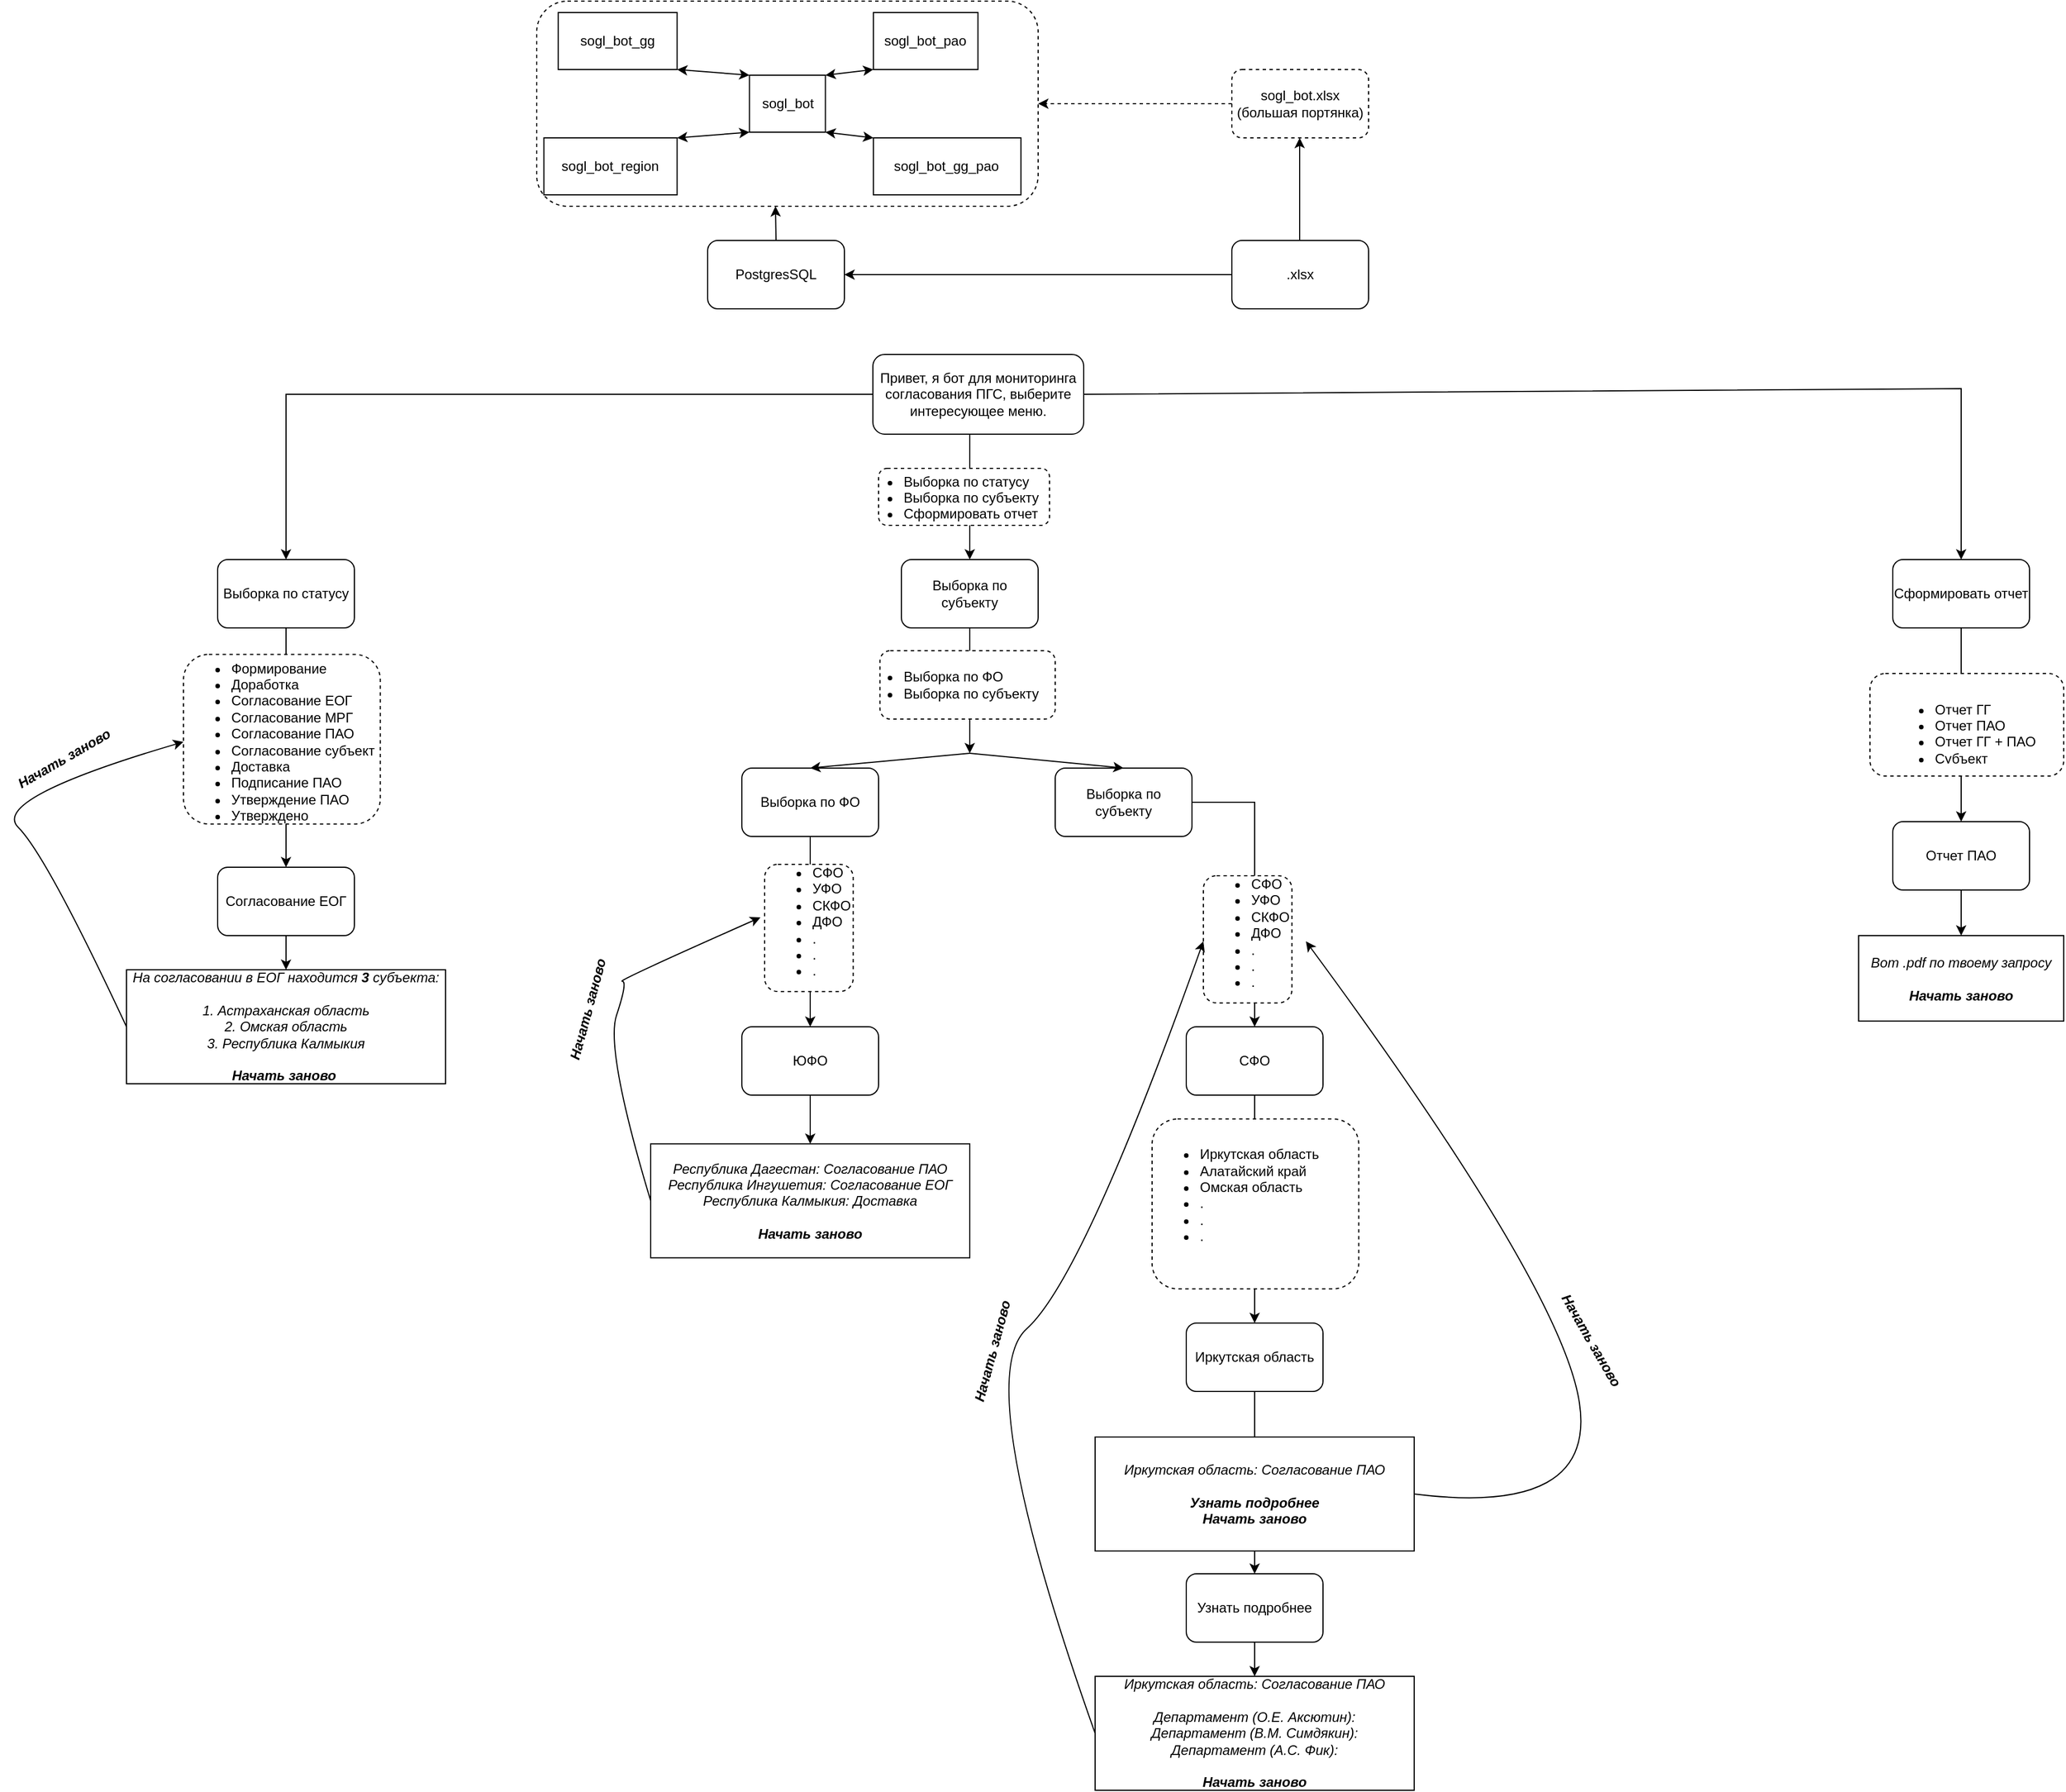 <mxfile version="26.0.11">
  <diagram name="Page-1" id="p52Unn41ZboE1YfwAqOM">
    <mxGraphModel dx="2687" dy="1269" grid="1" gridSize="10" guides="1" tooltips="1" connect="1" arrows="1" fold="1" page="1" pageScale="1" pageWidth="850" pageHeight="1100" math="0" shadow="0">
      <root>
        <mxCell id="0" />
        <mxCell id="1" parent="0" />
        <mxCell id="RQ8fT7f2-0BXtNuAZ2bp-106" value="" style="endArrow=classic;html=1;rounded=0;exitX=0.5;exitY=1;exitDx=0;exitDy=0;entryX=0.5;entryY=0;entryDx=0;entryDy=0;" edge="1" parent="1" source="RQ8fT7f2-0BXtNuAZ2bp-33" target="RQ8fT7f2-0BXtNuAZ2bp-104">
          <mxGeometry width="50" height="50" relative="1" as="geometry">
            <mxPoint x="1070" y="680" as="sourcePoint" />
            <mxPoint x="1120" y="630" as="targetPoint" />
          </mxGeometry>
        </mxCell>
        <mxCell id="RQ8fT7f2-0BXtNuAZ2bp-103" value="" style="rounded=1;whiteSpace=wrap;html=1;dashed=1;container=1;" vertex="1" parent="1">
          <mxGeometry x="1240" y="660" width="170" height="90" as="geometry" />
        </mxCell>
        <mxCell id="RQ8fT7f2-0BXtNuAZ2bp-102" value="&lt;ul&gt;&lt;li&gt;&lt;font style=&quot;text-align: center;&quot;&gt;Отчет ГГ&lt;/font&gt;&lt;/li&gt;&lt;li&gt;&lt;font style=&quot;text-align: center;&quot;&gt;Отчет ПАО&lt;/font&gt;&lt;/li&gt;&lt;li&gt;&lt;font style=&quot;text-align: center;&quot;&gt;Отчет ГГ + ПАО&lt;/font&gt;&lt;/li&gt;&lt;li&gt;&lt;font style=&quot;text-align: center;&quot;&gt;Субъект&lt;/font&gt;&lt;/li&gt;&lt;/ul&gt;" style="text;strokeColor=none;fillColor=none;html=1;whiteSpace=wrap;verticalAlign=middle;overflow=hidden;" vertex="1" parent="RQ8fT7f2-0BXtNuAZ2bp-103">
          <mxGeometry x="14.783" y="10" width="155.217" height="70" as="geometry" />
        </mxCell>
        <mxCell id="RQ8fT7f2-0BXtNuAZ2bp-98" value="" style="endArrow=classic;html=1;rounded=0;exitX=0.5;exitY=1;exitDx=0;exitDy=0;entryX=0.5;entryY=0;entryDx=0;entryDy=0;" edge="1" parent="1" source="RQ8fT7f2-0BXtNuAZ2bp-60" target="RQ8fT7f2-0BXtNuAZ2bp-92">
          <mxGeometry width="50" height="50" relative="1" as="geometry">
            <mxPoint x="490" y="900" as="sourcePoint" />
            <mxPoint x="540" y="850" as="targetPoint" />
          </mxGeometry>
        </mxCell>
        <mxCell id="RQ8fT7f2-0BXtNuAZ2bp-86" value="" style="endArrow=classic;html=1;rounded=0;exitX=0.5;exitY=1;exitDx=0;exitDy=0;entryX=0.5;entryY=0;entryDx=0;entryDy=0;" edge="1" parent="1" source="RQ8fT7f2-0BXtNuAZ2bp-73" target="RQ8fT7f2-0BXtNuAZ2bp-81">
          <mxGeometry width="50" height="50" relative="1" as="geometry">
            <mxPoint x="350" y="1190" as="sourcePoint" />
            <mxPoint x="400" y="1140" as="targetPoint" />
          </mxGeometry>
        </mxCell>
        <mxCell id="RQ8fT7f2-0BXtNuAZ2bp-87" value="" style="endArrow=classic;html=1;rounded=0;entryX=0.5;entryY=0;entryDx=0;entryDy=0;" edge="1" parent="1" target="RQ8fT7f2-0BXtNuAZ2bp-73">
          <mxGeometry width="50" height="50" relative="1" as="geometry">
            <mxPoint x="700" y="1030" as="sourcePoint" />
            <mxPoint x="700" y="1220" as="targetPoint" />
          </mxGeometry>
        </mxCell>
        <mxCell id="RQ8fT7f2-0BXtNuAZ2bp-85" value="" style="endArrow=classic;html=1;rounded=0;exitX=1;exitY=0.5;exitDx=0;exitDy=0;entryX=0.5;entryY=1;entryDx=0;entryDy=0;" edge="1" parent="1" source="RQ8fT7f2-0BXtNuAZ2bp-61" target="RQ8fT7f2-0BXtNuAZ2bp-66">
          <mxGeometry width="50" height="50" relative="1" as="geometry">
            <mxPoint x="370" y="1100" as="sourcePoint" />
            <mxPoint x="420" y="1050" as="targetPoint" />
            <Array as="points">
              <mxPoint x="700" y="773" />
            </Array>
          </mxGeometry>
        </mxCell>
        <mxCell id="RQ8fT7f2-0BXtNuAZ2bp-59" value="" style="endArrow=classic;html=1;rounded=0;exitX=0.5;exitY=1;exitDx=0;exitDy=0;" edge="1" parent="1" source="RQ8fT7f2-0BXtNuAZ2bp-34">
          <mxGeometry width="50" height="50" relative="1" as="geometry">
            <mxPoint x="290" y="580" as="sourcePoint" />
            <mxPoint x="450" y="730" as="targetPoint" />
          </mxGeometry>
        </mxCell>
        <mxCell id="RQ8fT7f2-0BXtNuAZ2bp-36" value="" style="endArrow=classic;html=1;rounded=0;entryX=0.5;entryY=0;entryDx=0;entryDy=0;" edge="1" parent="1" target="RQ8fT7f2-0BXtNuAZ2bp-34">
          <mxGeometry width="50" height="50" relative="1" as="geometry">
            <mxPoint x="450" y="450" as="sourcePoint" />
            <mxPoint x="450" y="560" as="targetPoint" />
          </mxGeometry>
        </mxCell>
        <mxCell id="RQ8fT7f2-0BXtNuAZ2bp-47" value="" style="endArrow=classic;html=1;rounded=0;exitX=0.5;exitY=1;exitDx=0;exitDy=0;" edge="1" parent="1" source="RQ8fT7f2-0BXtNuAZ2bp-31">
          <mxGeometry width="50" height="50" relative="1" as="geometry">
            <mxPoint x="-330" y="680" as="sourcePoint" />
            <mxPoint x="-150" y="830" as="targetPoint" />
          </mxGeometry>
        </mxCell>
        <mxCell id="RQ8fT7f2-0BXtNuAZ2bp-38" value="" style="rounded=1;whiteSpace=wrap;html=1;dashed=1;" vertex="1" parent="1">
          <mxGeometry x="370" y="480" width="150" height="50" as="geometry" />
        </mxCell>
        <mxCell id="RQ8fT7f2-0BXtNuAZ2bp-3" value="" style="edgeStyle=orthogonalEdgeStyle;rounded=0;orthogonalLoop=1;jettySize=auto;html=1;" edge="1" parent="1" source="RQ8fT7f2-0BXtNuAZ2bp-1" target="RQ8fT7f2-0BXtNuAZ2bp-2">
          <mxGeometry relative="1" as="geometry" />
        </mxCell>
        <mxCell id="RQ8fT7f2-0BXtNuAZ2bp-1" value=".xlsx" style="rounded=1;whiteSpace=wrap;html=1;" vertex="1" parent="1">
          <mxGeometry x="680" y="280" width="120" height="60" as="geometry" />
        </mxCell>
        <mxCell id="RQ8fT7f2-0BXtNuAZ2bp-2" value="PostgresSQL" style="rounded=1;whiteSpace=wrap;html=1;" vertex="1" parent="1">
          <mxGeometry x="220" y="280" width="120" height="60" as="geometry" />
        </mxCell>
        <mxCell id="RQ8fT7f2-0BXtNuAZ2bp-6" value="sogl_bot.xlsx&lt;div&gt;(большая портянка)&lt;/div&gt;" style="rounded=1;whiteSpace=wrap;html=1;dashed=1;" vertex="1" parent="1">
          <mxGeometry x="680" y="130" width="120" height="60" as="geometry" />
        </mxCell>
        <mxCell id="RQ8fT7f2-0BXtNuAZ2bp-7" value="" style="endArrow=classic;html=1;rounded=0;exitX=0.5;exitY=0;exitDx=0;exitDy=0;" edge="1" parent="1">
          <mxGeometry width="50" height="50" relative="1" as="geometry">
            <mxPoint x="739.5" y="280" as="sourcePoint" />
            <mxPoint x="739.5" y="190" as="targetPoint" />
          </mxGeometry>
        </mxCell>
        <mxCell id="RQ8fT7f2-0BXtNuAZ2bp-20" value="" style="group;dashed=1;" vertex="1" connectable="0" parent="1">
          <mxGeometry x="70" y="70" width="440" height="180" as="geometry" />
        </mxCell>
        <mxCell id="RQ8fT7f2-0BXtNuAZ2bp-8" value="" style="rounded=1;whiteSpace=wrap;html=1;movable=1;resizable=1;rotatable=1;deletable=1;editable=1;locked=0;connectable=1;dashed=1;" vertex="1" parent="RQ8fT7f2-0BXtNuAZ2bp-20">
          <mxGeometry width="440" height="180" as="geometry" />
        </mxCell>
        <mxCell id="RQ8fT7f2-0BXtNuAZ2bp-10" value="sogl_bot_gg" style="rounded=0;whiteSpace=wrap;html=1;movable=1;resizable=1;rotatable=1;deletable=1;editable=1;locked=0;connectable=1;" vertex="1" parent="RQ8fT7f2-0BXtNuAZ2bp-20">
          <mxGeometry x="18.857" y="10" width="104.343" height="50" as="geometry" />
        </mxCell>
        <mxCell id="RQ8fT7f2-0BXtNuAZ2bp-11" value="sogl_bot_pao" style="rounded=0;whiteSpace=wrap;html=1;movable=1;resizable=1;rotatable=1;deletable=1;editable=1;locked=0;connectable=1;" vertex="1" parent="RQ8fT7f2-0BXtNuAZ2bp-20">
          <mxGeometry x="295.429" y="10" width="91.771" height="50" as="geometry" />
        </mxCell>
        <mxCell id="RQ8fT7f2-0BXtNuAZ2bp-12" value="sogl_bot_gg_pao" style="rounded=0;whiteSpace=wrap;html=1;movable=1;resizable=1;rotatable=1;deletable=1;editable=1;locked=0;connectable=1;" vertex="1" parent="RQ8fT7f2-0BXtNuAZ2bp-20">
          <mxGeometry x="295.429" y="120" width="129.486" height="50" as="geometry" />
        </mxCell>
        <mxCell id="RQ8fT7f2-0BXtNuAZ2bp-13" value="sogl_bot_region" style="rounded=0;whiteSpace=wrap;html=1;movable=1;resizable=1;rotatable=1;deletable=1;editable=1;locked=0;connectable=1;" vertex="1" parent="RQ8fT7f2-0BXtNuAZ2bp-20">
          <mxGeometry x="6.286" y="120" width="116.914" height="50" as="geometry" />
        </mxCell>
        <mxCell id="RQ8fT7f2-0BXtNuAZ2bp-14" value="sogl_bot" style="rounded=0;whiteSpace=wrap;html=1;movable=1;resizable=1;rotatable=1;deletable=1;editable=1;locked=0;connectable=1;" vertex="1" parent="RQ8fT7f2-0BXtNuAZ2bp-20">
          <mxGeometry x="186.686" y="65" width="66.629" height="50" as="geometry" />
        </mxCell>
        <mxCell id="RQ8fT7f2-0BXtNuAZ2bp-16" value="" style="endArrow=classic;startArrow=classic;html=1;rounded=0;exitX=0;exitY=0;exitDx=0;exitDy=0;movable=1;resizable=1;rotatable=1;deletable=1;editable=1;locked=0;connectable=1;" edge="1" parent="RQ8fT7f2-0BXtNuAZ2bp-20" source="RQ8fT7f2-0BXtNuAZ2bp-14">
          <mxGeometry width="50" height="50" relative="1" as="geometry">
            <mxPoint x="60.343" y="110" as="sourcePoint" />
            <mxPoint x="123.2" y="60" as="targetPoint" />
          </mxGeometry>
        </mxCell>
        <mxCell id="RQ8fT7f2-0BXtNuAZ2bp-17" value="" style="endArrow=classic;startArrow=classic;html=1;rounded=0;exitX=0;exitY=1;exitDx=0;exitDy=0;movable=1;resizable=1;rotatable=1;deletable=1;editable=1;locked=0;connectable=1;" edge="1" parent="RQ8fT7f2-0BXtNuAZ2bp-20" source="RQ8fT7f2-0BXtNuAZ2bp-11">
          <mxGeometry width="50" height="50" relative="1" as="geometry">
            <mxPoint x="317.429" y="70" as="sourcePoint" />
            <mxPoint x="253.314" y="65" as="targetPoint" />
          </mxGeometry>
        </mxCell>
        <mxCell id="RQ8fT7f2-0BXtNuAZ2bp-18" value="" style="endArrow=classic;startArrow=classic;html=1;rounded=0;exitX=0;exitY=0;exitDx=0;exitDy=0;movable=1;resizable=1;rotatable=1;deletable=1;editable=1;locked=0;connectable=1;" edge="1" parent="RQ8fT7f2-0BXtNuAZ2bp-20" source="RQ8fT7f2-0BXtNuAZ2bp-12">
          <mxGeometry width="50" height="50" relative="1" as="geometry">
            <mxPoint x="320.571" y="110" as="sourcePoint" />
            <mxPoint x="253.314" y="115" as="targetPoint" />
          </mxGeometry>
        </mxCell>
        <mxCell id="RQ8fT7f2-0BXtNuAZ2bp-19" value="" style="endArrow=classic;startArrow=classic;html=1;rounded=0;exitX=0;exitY=1;exitDx=0;exitDy=0;movable=1;resizable=1;rotatable=1;deletable=1;editable=1;locked=0;connectable=1;" edge="1" parent="RQ8fT7f2-0BXtNuAZ2bp-20" source="RQ8fT7f2-0BXtNuAZ2bp-14">
          <mxGeometry width="50" height="50" relative="1" as="geometry">
            <mxPoint x="190.457" y="125" as="sourcePoint" />
            <mxPoint x="123.2" y="120" as="targetPoint" />
          </mxGeometry>
        </mxCell>
        <mxCell id="RQ8fT7f2-0BXtNuAZ2bp-21" value="" style="endArrow=classic;html=1;rounded=0;exitX=0;exitY=0.5;exitDx=0;exitDy=0;entryX=1;entryY=0.5;entryDx=0;entryDy=0;dashed=1;" edge="1" parent="1" source="RQ8fT7f2-0BXtNuAZ2bp-6" target="RQ8fT7f2-0BXtNuAZ2bp-8">
          <mxGeometry width="50" height="50" relative="1" as="geometry">
            <mxPoint x="390" y="400" as="sourcePoint" />
            <mxPoint x="440" y="350" as="targetPoint" />
          </mxGeometry>
        </mxCell>
        <mxCell id="RQ8fT7f2-0BXtNuAZ2bp-23" value="" style="endArrow=classic;html=1;rounded=0;" edge="1" parent="1">
          <mxGeometry width="50" height="50" relative="1" as="geometry">
            <mxPoint x="280" y="280" as="sourcePoint" />
            <mxPoint x="279.5" y="250" as="targetPoint" />
          </mxGeometry>
        </mxCell>
        <mxCell id="RQ8fT7f2-0BXtNuAZ2bp-24" value="Привет, я бот для мониторинга согласования ПГС, выберите интересующее меню." style="rounded=1;whiteSpace=wrap;html=1;" vertex="1" parent="1">
          <mxGeometry x="365" y="380" width="185" height="70" as="geometry" />
        </mxCell>
        <mxCell id="RQ8fT7f2-0BXtNuAZ2bp-30" value="" style="endArrow=classic;html=1;rounded=0;exitX=0;exitY=0.5;exitDx=0;exitDy=0;entryX=0.5;entryY=0;entryDx=0;entryDy=0;" edge="1" parent="1" source="RQ8fT7f2-0BXtNuAZ2bp-24" target="RQ8fT7f2-0BXtNuAZ2bp-31">
          <mxGeometry width="50" height="50" relative="1" as="geometry">
            <mxPoint x="180" y="520" as="sourcePoint" />
            <mxPoint x="200" y="415" as="targetPoint" />
            <Array as="points">
              <mxPoint x="-150" y="415" />
            </Array>
          </mxGeometry>
        </mxCell>
        <mxCell id="RQ8fT7f2-0BXtNuAZ2bp-31" value="&lt;font&gt;Выборка по статусу&lt;/font&gt;" style="rounded=1;whiteSpace=wrap;html=1;" vertex="1" parent="1">
          <mxGeometry x="-210" y="560" width="120" height="60" as="geometry" />
        </mxCell>
        <mxCell id="RQ8fT7f2-0BXtNuAZ2bp-32" value="" style="endArrow=classic;html=1;rounded=0;exitX=1;exitY=0.5;exitDx=0;exitDy=0;entryX=0.5;entryY=0;entryDx=0;entryDy=0;" edge="1" parent="1" target="RQ8fT7f2-0BXtNuAZ2bp-33" source="RQ8fT7f2-0BXtNuAZ2bp-24">
          <mxGeometry width="50" height="50" relative="1" as="geometry">
            <mxPoint x="375" y="425" as="sourcePoint" />
            <mxPoint x="210" y="425" as="targetPoint" />
            <Array as="points">
              <mxPoint x="1320" y="410" />
            </Array>
          </mxGeometry>
        </mxCell>
        <mxCell id="RQ8fT7f2-0BXtNuAZ2bp-33" value="&lt;font&gt;Сформировать отчет&lt;/font&gt;" style="rounded=1;whiteSpace=wrap;html=1;" vertex="1" parent="1">
          <mxGeometry x="1260" y="560" width="120" height="60" as="geometry" />
        </mxCell>
        <mxCell id="RQ8fT7f2-0BXtNuAZ2bp-34" value="&lt;div&gt;&lt;font&gt;Выборка по субъекту&lt;/font&gt;&lt;/div&gt;" style="rounded=1;whiteSpace=wrap;html=1;" vertex="1" parent="1">
          <mxGeometry x="390" y="560" width="120" height="60" as="geometry" />
        </mxCell>
        <mxCell id="RQ8fT7f2-0BXtNuAZ2bp-42" value="" style="group" vertex="1" connectable="0" parent="1">
          <mxGeometry x="-240" y="620" width="200" height="200" as="geometry" />
        </mxCell>
        <mxCell id="RQ8fT7f2-0BXtNuAZ2bp-39" value="" style="rounded=1;whiteSpace=wrap;html=1;dashed=1;container=1;" vertex="1" parent="RQ8fT7f2-0BXtNuAZ2bp-42">
          <mxGeometry y="23.256" width="172.727" height="148.837" as="geometry" />
        </mxCell>
        <mxCell id="RQ8fT7f2-0BXtNuAZ2bp-41" value="&lt;ul&gt;&lt;li&gt;Формирование&lt;/li&gt;&lt;li&gt;Доработка&lt;/li&gt;&lt;li&gt;Согласование ЕОГ&lt;/li&gt;&lt;li&gt;Согласование МРГ&lt;/li&gt;&lt;li&gt;Согласование ПАО&lt;/li&gt;&lt;li&gt;Согласование субъект&lt;/li&gt;&lt;li&gt;Доставка&lt;/li&gt;&lt;li&gt;Подписание ПАО&lt;/li&gt;&lt;li&gt;Утверждение ПАО&lt;/li&gt;&lt;li&gt;Утверждено&lt;/li&gt;&lt;/ul&gt;" style="text;strokeColor=none;fillColor=none;html=1;whiteSpace=wrap;verticalAlign=middle;overflow=hidden;" vertex="1" parent="RQ8fT7f2-0BXtNuAZ2bp-42">
          <mxGeometry width="200" height="200" as="geometry" />
        </mxCell>
        <mxCell id="RQ8fT7f2-0BXtNuAZ2bp-43" value="&lt;ul&gt;&lt;li&gt;&lt;font style=&quot;text-align: center;&quot;&gt;Выборка по статусу&lt;/font&gt;&lt;/li&gt;&lt;li&gt;&lt;span style=&quot;text-align: center;&quot;&gt;&lt;font&gt;Выборка по субъекту&lt;/font&gt;&lt;/span&gt;&lt;/li&gt;&lt;li&gt;&lt;span style=&quot;text-align: center;&quot;&gt;&lt;font&gt;Сформировать отчет&lt;/font&gt;&lt;/span&gt;&lt;/li&gt;&lt;/ul&gt;" style="text;strokeColor=none;fillColor=none;html=1;whiteSpace=wrap;verticalAlign=middle;overflow=hidden;" vertex="1" parent="1">
          <mxGeometry x="350" y="470" width="210" height="70" as="geometry" />
        </mxCell>
        <mxCell id="RQ8fT7f2-0BXtNuAZ2bp-49" value="Согласование ЕОГ" style="rounded=1;whiteSpace=wrap;html=1;" vertex="1" parent="1">
          <mxGeometry x="-210" y="830" width="120" height="60" as="geometry" />
        </mxCell>
        <mxCell id="RQ8fT7f2-0BXtNuAZ2bp-50" value="&lt;font&gt;&lt;i&gt;На согласовании в ЕОГ находится &lt;b&gt;3&lt;/b&gt; субъекта:&lt;/i&gt;&lt;/font&gt;&lt;div&gt;&lt;i&gt;&lt;br&gt;&lt;/i&gt;&lt;div&gt;&lt;font&gt;&lt;i&gt;1. Астраханская область&lt;/i&gt;&lt;/font&gt;&lt;/div&gt;&lt;div&gt;&lt;font&gt;&lt;i&gt;2. Омская область&lt;/i&gt;&lt;/font&gt;&lt;/div&gt;&lt;div&gt;&lt;font&gt;&lt;i&gt;3. Республика Калмыкия&lt;/i&gt;&lt;/font&gt;&lt;/div&gt;&lt;div&gt;&lt;font&gt;&lt;i&gt;&lt;br&gt;&lt;/i&gt;&lt;/font&gt;&lt;/div&gt;&lt;div&gt;&lt;font&gt;&lt;i&gt;&lt;b&gt;Начать заново&lt;/b&gt;&amp;nbsp;&lt;/i&gt;&lt;/font&gt;&lt;/div&gt;&lt;/div&gt;" style="rounded=0;whiteSpace=wrap;html=1;" vertex="1" parent="1">
          <mxGeometry x="-290" y="920" width="280" height="100" as="geometry" />
        </mxCell>
        <mxCell id="RQ8fT7f2-0BXtNuAZ2bp-51" value="" style="endArrow=classic;html=1;rounded=0;exitX=0.5;exitY=1;exitDx=0;exitDy=0;entryX=0.5;entryY=0;entryDx=0;entryDy=0;" edge="1" parent="1" source="RQ8fT7f2-0BXtNuAZ2bp-49" target="RQ8fT7f2-0BXtNuAZ2bp-50">
          <mxGeometry width="50" height="50" relative="1" as="geometry">
            <mxPoint x="-80" y="910" as="sourcePoint" />
            <mxPoint x="-30" y="860" as="targetPoint" />
          </mxGeometry>
        </mxCell>
        <mxCell id="RQ8fT7f2-0BXtNuAZ2bp-54" value="" style="curved=1;endArrow=classic;html=1;rounded=0;exitX=0;exitY=0.5;exitDx=0;exitDy=0;entryX=0;entryY=0.5;entryDx=0;entryDy=0;" edge="1" parent="1" source="RQ8fT7f2-0BXtNuAZ2bp-50" target="RQ8fT7f2-0BXtNuAZ2bp-41">
          <mxGeometry width="50" height="50" relative="1" as="geometry">
            <mxPoint x="-410" y="820" as="sourcePoint" />
            <mxPoint x="-360" y="770" as="targetPoint" />
            <Array as="points">
              <mxPoint x="-360" y="820" />
              <mxPoint x="-410" y="770" />
            </Array>
          </mxGeometry>
        </mxCell>
        <mxCell id="RQ8fT7f2-0BXtNuAZ2bp-55" value="&lt;i&gt;&lt;b&gt;Начать заново&lt;/b&gt;&lt;/i&gt;" style="text;html=1;align=center;verticalAlign=middle;resizable=0;points=[];autosize=1;strokeColor=none;fillColor=none;rotation=-30;" vertex="1" parent="1">
          <mxGeometry x="-400" y="720" width="110" height="30" as="geometry" />
        </mxCell>
        <mxCell id="RQ8fT7f2-0BXtNuAZ2bp-58" value="" style="group" vertex="1" connectable="0" parent="1">
          <mxGeometry x="350" y="640" width="175" height="60" as="geometry" />
        </mxCell>
        <mxCell id="RQ8fT7f2-0BXtNuAZ2bp-57" value="" style="rounded=1;whiteSpace=wrap;html=1;dashed=1;" vertex="1" parent="RQ8fT7f2-0BXtNuAZ2bp-58">
          <mxGeometry x="21.212" width="153.788" height="60" as="geometry" />
        </mxCell>
        <mxCell id="RQ8fT7f2-0BXtNuAZ2bp-56" value="&lt;ul&gt;&lt;li&gt;&lt;font style=&quot;text-align: center;&quot;&gt;Выборка по ФО&lt;/font&gt;&lt;/li&gt;&lt;li&gt;&lt;font style=&quot;text-align: center;&quot;&gt;Выборка по субъекту&lt;/font&gt;&lt;/li&gt;&lt;/ul&gt;" style="text;strokeColor=none;fillColor=none;html=1;whiteSpace=wrap;verticalAlign=middle;overflow=hidden;dashed=1;" vertex="1" parent="RQ8fT7f2-0BXtNuAZ2bp-58">
          <mxGeometry width="175" height="60" as="geometry" />
        </mxCell>
        <mxCell id="RQ8fT7f2-0BXtNuAZ2bp-60" value="&lt;font&gt;Выборка по ФО&lt;/font&gt;" style="rounded=1;whiteSpace=wrap;html=1;" vertex="1" parent="1">
          <mxGeometry x="250" y="743" width="120" height="60" as="geometry" />
        </mxCell>
        <mxCell id="RQ8fT7f2-0BXtNuAZ2bp-61" value="&lt;font&gt;Выборка по субъекту&lt;/font&gt;" style="rounded=1;whiteSpace=wrap;html=1;" vertex="1" parent="1">
          <mxGeometry x="525" y="743" width="120" height="60" as="geometry" />
        </mxCell>
        <mxCell id="RQ8fT7f2-0BXtNuAZ2bp-62" value="" style="endArrow=classic;html=1;rounded=0;entryX=0.5;entryY=0;entryDx=0;entryDy=0;" edge="1" parent="1" target="RQ8fT7f2-0BXtNuAZ2bp-60">
          <mxGeometry width="50" height="50" relative="1" as="geometry">
            <mxPoint x="450" y="730" as="sourcePoint" />
            <mxPoint x="340" y="530" as="targetPoint" />
          </mxGeometry>
        </mxCell>
        <mxCell id="RQ8fT7f2-0BXtNuAZ2bp-63" value="" style="endArrow=classic;html=1;rounded=0;entryX=0.5;entryY=0;entryDx=0;entryDy=0;" edge="1" parent="1" target="RQ8fT7f2-0BXtNuAZ2bp-61">
          <mxGeometry width="50" height="50" relative="1" as="geometry">
            <mxPoint x="450" y="730" as="sourcePoint" />
            <mxPoint x="320" y="753" as="targetPoint" />
          </mxGeometry>
        </mxCell>
        <mxCell id="RQ8fT7f2-0BXtNuAZ2bp-64" value="" style="group" vertex="1" connectable="0" parent="1">
          <mxGeometry x="655" y="820" width="90" height="150" as="geometry" />
        </mxCell>
        <mxCell id="RQ8fT7f2-0BXtNuAZ2bp-65" value="" style="rounded=1;whiteSpace=wrap;html=1;dashed=1;container=1;" vertex="1" parent="RQ8fT7f2-0BXtNuAZ2bp-64">
          <mxGeometry y="17.442" width="77.727" height="111.628" as="geometry" />
        </mxCell>
        <mxCell id="RQ8fT7f2-0BXtNuAZ2bp-66" value="&lt;ul&gt;&lt;li&gt;СФО&lt;/li&gt;&lt;li&gt;УФО&lt;/li&gt;&lt;li&gt;СКФО&lt;/li&gt;&lt;li&gt;ДФО&lt;/li&gt;&lt;li&gt;.&lt;/li&gt;&lt;li&gt;.&lt;/li&gt;&lt;li&gt;.&lt;/li&gt;&lt;/ul&gt;&lt;div&gt;&lt;br&gt;&lt;/div&gt;" style="text;strokeColor=none;fillColor=none;html=1;whiteSpace=wrap;verticalAlign=middle;overflow=hidden;" vertex="1" parent="RQ8fT7f2-0BXtNuAZ2bp-64">
          <mxGeometry width="90" height="150" as="geometry" />
        </mxCell>
        <mxCell id="RQ8fT7f2-0BXtNuAZ2bp-67" value="&lt;font&gt;СФО&lt;/font&gt;" style="rounded=1;whiteSpace=wrap;html=1;" vertex="1" parent="1">
          <mxGeometry x="640" y="970" width="120" height="60" as="geometry" />
        </mxCell>
        <mxCell id="RQ8fT7f2-0BXtNuAZ2bp-69" value="" style="group" vertex="1" connectable="0" parent="1">
          <mxGeometry x="610" y="1030" width="210" height="185.47" as="geometry" />
        </mxCell>
        <mxCell id="RQ8fT7f2-0BXtNuAZ2bp-72" value="" style="group" vertex="1" connectable="0" parent="RQ8fT7f2-0BXtNuAZ2bp-69">
          <mxGeometry y="5.47" width="210" height="180" as="geometry" />
        </mxCell>
        <mxCell id="RQ8fT7f2-0BXtNuAZ2bp-70" value="" style="rounded=1;whiteSpace=wrap;html=1;dashed=1;container=1;" vertex="1" parent="RQ8fT7f2-0BXtNuAZ2bp-72">
          <mxGeometry y="15.46" width="181.364" height="149.07" as="geometry" />
        </mxCell>
        <mxCell id="RQ8fT7f2-0BXtNuAZ2bp-71" value="&lt;ul&gt;&lt;li&gt;Иркутская область&lt;/li&gt;&lt;li&gt;Алатайский край&lt;/li&gt;&lt;li&gt;Омская область&lt;/li&gt;&lt;li&gt;.&lt;/li&gt;&lt;li&gt;.&lt;/li&gt;&lt;li&gt;.&lt;/li&gt;&lt;/ul&gt;&lt;div&gt;&lt;br&gt;&lt;/div&gt;" style="text;strokeColor=none;fillColor=none;html=1;whiteSpace=wrap;verticalAlign=middle;overflow=hidden;" vertex="1" parent="RQ8fT7f2-0BXtNuAZ2bp-72">
          <mxGeometry width="210" height="180" as="geometry" />
        </mxCell>
        <mxCell id="RQ8fT7f2-0BXtNuAZ2bp-73" value="&lt;font&gt;Иркутская область&lt;/font&gt;" style="rounded=1;whiteSpace=wrap;html=1;" vertex="1" parent="1">
          <mxGeometry x="640" y="1230" width="120" height="60" as="geometry" />
        </mxCell>
        <mxCell id="RQ8fT7f2-0BXtNuAZ2bp-78" value="&lt;i&gt;Иркутская область: &lt;span style=&quot;white-space: pre;&quot;&gt;Согласование ПАО&lt;/span&gt;&lt;/i&gt;&lt;div&gt;&lt;i&gt;&lt;span style=&quot;white-space: pre;&quot;&gt;&lt;br&gt;&lt;/span&gt;&lt;/i&gt;&lt;/div&gt;&lt;div&gt;&lt;span style=&quot;white-space: pre;&quot;&gt;&lt;i&gt;&lt;b&gt;Узнать подробнее&lt;/b&gt;&lt;/i&gt;&lt;/span&gt;&lt;/div&gt;&lt;div&gt;&lt;span style=&quot;white-space: pre;&quot;&gt;&lt;i&gt;&lt;b&gt;Начать заново&lt;/b&gt;&lt;/i&gt;&lt;/span&gt;&lt;/div&gt;" style="rounded=0;whiteSpace=wrap;html=1;" vertex="1" parent="1">
          <mxGeometry x="560" y="1330" width="280" height="100" as="geometry" />
        </mxCell>
        <mxCell id="RQ8fT7f2-0BXtNuAZ2bp-79" value="" style="curved=1;endArrow=classic;html=1;rounded=0;exitX=1;exitY=0.5;exitDx=0;exitDy=0;entryX=1;entryY=0.5;entryDx=0;entryDy=0;" edge="1" parent="1" source="RQ8fT7f2-0BXtNuAZ2bp-78" target="RQ8fT7f2-0BXtNuAZ2bp-66">
          <mxGeometry width="50" height="50" relative="1" as="geometry">
            <mxPoint x="400" y="1390" as="sourcePoint" />
            <mxPoint x="450" y="1340" as="targetPoint" />
            <Array as="points">
              <mxPoint x="1000" y="1400" />
              <mxPoint x="970" y="1200" />
            </Array>
          </mxGeometry>
        </mxCell>
        <mxCell id="RQ8fT7f2-0BXtNuAZ2bp-80" value="&lt;i&gt;&lt;b&gt;Начать заново&lt;/b&gt;&lt;/i&gt;" style="text;html=1;align=center;verticalAlign=middle;resizable=0;points=[];autosize=1;strokeColor=none;fillColor=none;rotation=60;" vertex="1" parent="1">
          <mxGeometry x="940" y="1230" width="110" height="30" as="geometry" />
        </mxCell>
        <mxCell id="RQ8fT7f2-0BXtNuAZ2bp-81" value="&lt;font&gt;Узнать подробнее&lt;/font&gt;" style="rounded=1;whiteSpace=wrap;html=1;" vertex="1" parent="1">
          <mxGeometry x="640" y="1450" width="120" height="60" as="geometry" />
        </mxCell>
        <mxCell id="RQ8fT7f2-0BXtNuAZ2bp-82" value="&lt;i&gt;Иркутская область: &lt;span style=&quot;white-space: pre;&quot;&gt;Согласование ПАО&lt;/span&gt;&lt;/i&gt;&lt;div&gt;&lt;span style=&quot;white-space: pre;&quot;&gt;&lt;i&gt;&lt;br&gt;&lt;/i&gt;&lt;/span&gt;&lt;div&gt;&lt;i&gt;&lt;span style=&quot;white-space: pre;&quot;&gt;Департамент (О.Е. Аксютин):&lt;/span&gt;&lt;/i&gt;&lt;/div&gt;&lt;/div&gt;&lt;div&gt;&lt;i&gt;&lt;span style=&quot;white-space: pre;&quot;&gt;Департамент (В.М. Симдякин):&lt;/span&gt;&lt;/i&gt;&lt;i&gt;&lt;span style=&quot;white-space: pre;&quot;&gt;&lt;br&gt;&lt;/span&gt;&lt;/i&gt;&lt;/div&gt;&lt;div&gt;&lt;i&gt;&lt;span style=&quot;white-space: pre;&quot;&gt;Департамент (А.С. Фик):&lt;/span&gt;&lt;/i&gt;&lt;i&gt;&lt;span style=&quot;white-space: pre;&quot;&gt;&lt;br&gt;&lt;/span&gt;&lt;/i&gt;&lt;/div&gt;&lt;div&gt;&lt;i&gt;&lt;span style=&quot;white-space: pre;&quot;&gt;&lt;br&gt;&lt;/span&gt;&lt;/i&gt;&lt;/div&gt;&lt;div&gt;&lt;i&gt;&lt;span style=&quot;white-space: pre;&quot;&gt;&lt;b&gt;Начать заново&lt;/b&gt;&lt;/span&gt;&lt;/i&gt;&lt;/div&gt;" style="rounded=0;whiteSpace=wrap;html=1;" vertex="1" parent="1">
          <mxGeometry x="560" y="1540" width="280" height="100" as="geometry" />
        </mxCell>
        <mxCell id="RQ8fT7f2-0BXtNuAZ2bp-83" value="" style="curved=1;endArrow=classic;html=1;rounded=0;exitX=0;exitY=0.5;exitDx=0;exitDy=0;entryX=0;entryY=0.5;entryDx=0;entryDy=0;" edge="1" parent="1" source="RQ8fT7f2-0BXtNuAZ2bp-82" target="RQ8fT7f2-0BXtNuAZ2bp-66">
          <mxGeometry width="50" height="50" relative="1" as="geometry">
            <mxPoint x="320" y="1280" as="sourcePoint" />
            <mxPoint x="370" y="1230" as="targetPoint" />
            <Array as="points">
              <mxPoint x="450" y="1280" />
              <mxPoint x="550" y="1190" />
            </Array>
          </mxGeometry>
        </mxCell>
        <mxCell id="RQ8fT7f2-0BXtNuAZ2bp-84" value="&lt;i&gt;&lt;b&gt;Начать заново&lt;/b&gt;&lt;/i&gt;" style="text;html=1;align=center;verticalAlign=middle;resizable=0;points=[];autosize=1;strokeColor=none;fillColor=none;rotation=-75;" vertex="1" parent="1">
          <mxGeometry x="415" y="1240" width="110" height="30" as="geometry" />
        </mxCell>
        <mxCell id="RQ8fT7f2-0BXtNuAZ2bp-88" value="" style="endArrow=classic;html=1;rounded=0;exitX=0.5;exitY=1;exitDx=0;exitDy=0;entryX=0.5;entryY=0;entryDx=0;entryDy=0;" edge="1" parent="1" source="RQ8fT7f2-0BXtNuAZ2bp-81" target="RQ8fT7f2-0BXtNuAZ2bp-82">
          <mxGeometry width="50" height="50" relative="1" as="geometry">
            <mxPoint x="450" y="1250" as="sourcePoint" />
            <mxPoint x="500" y="1200" as="targetPoint" />
          </mxGeometry>
        </mxCell>
        <mxCell id="RQ8fT7f2-0BXtNuAZ2bp-89" value="" style="group" vertex="1" connectable="0" parent="1">
          <mxGeometry x="270" y="810" width="90" height="150" as="geometry" />
        </mxCell>
        <mxCell id="RQ8fT7f2-0BXtNuAZ2bp-90" value="" style="rounded=1;whiteSpace=wrap;html=1;dashed=1;container=1;" vertex="1" parent="RQ8fT7f2-0BXtNuAZ2bp-89">
          <mxGeometry y="17.442" width="77.727" height="111.628" as="geometry" />
        </mxCell>
        <mxCell id="RQ8fT7f2-0BXtNuAZ2bp-91" value="&lt;ul&gt;&lt;li&gt;СФО&lt;/li&gt;&lt;li&gt;УФО&lt;/li&gt;&lt;li&gt;СКФО&lt;/li&gt;&lt;li&gt;ДФО&lt;/li&gt;&lt;li&gt;.&lt;/li&gt;&lt;li&gt;.&lt;/li&gt;&lt;li&gt;.&lt;/li&gt;&lt;/ul&gt;&lt;div&gt;&lt;br&gt;&lt;/div&gt;" style="text;strokeColor=none;fillColor=none;html=1;whiteSpace=wrap;verticalAlign=middle;overflow=hidden;" vertex="1" parent="RQ8fT7f2-0BXtNuAZ2bp-89">
          <mxGeometry width="90" height="150" as="geometry" />
        </mxCell>
        <mxCell id="RQ8fT7f2-0BXtNuAZ2bp-92" value="&lt;font&gt;ЮФО&lt;/font&gt;" style="rounded=1;whiteSpace=wrap;html=1;" vertex="1" parent="1">
          <mxGeometry x="250" y="970" width="120" height="60" as="geometry" />
        </mxCell>
        <mxCell id="RQ8fT7f2-0BXtNuAZ2bp-97" value="&lt;i&gt;Республика Дагестан: &lt;span style=&quot;white-space: pre;&quot;&gt;Согласование ПАО&lt;/span&gt;&lt;/i&gt;&lt;div&gt;&lt;i&gt;Республика Ингушетия:&amp;nbsp;&lt;span style=&quot;white-space: pre;&quot;&gt;Согласование ЕОГ&lt;/span&gt;&lt;/i&gt;&lt;/div&gt;&lt;div&gt;&lt;i&gt;Республика Калмыкия:&amp;nbsp;&lt;span style=&quot;white-space: pre;&quot;&gt;Доставка&lt;/span&gt;&lt;/i&gt;&lt;span style=&quot;white-space: pre;&quot;&gt;&lt;i&gt;&lt;br&gt;&lt;/i&gt;&lt;/span&gt;&lt;div&gt;&lt;br&gt;&lt;/div&gt;&lt;div&gt;&lt;span style=&quot;white-space: pre;&quot;&gt;&lt;i&gt;&lt;b&gt;Начать заново&lt;/b&gt;&lt;/i&gt;&lt;/span&gt;&lt;/div&gt;&lt;/div&gt;" style="rounded=0;whiteSpace=wrap;html=1;" vertex="1" parent="1">
          <mxGeometry x="170" y="1072.74" width="280" height="100" as="geometry" />
        </mxCell>
        <mxCell id="RQ8fT7f2-0BXtNuAZ2bp-99" value="" style="endArrow=classic;html=1;rounded=0;exitX=0.5;exitY=1;exitDx=0;exitDy=0;entryX=0.5;entryY=0;entryDx=0;entryDy=0;" edge="1" parent="1" source="RQ8fT7f2-0BXtNuAZ2bp-92" target="RQ8fT7f2-0BXtNuAZ2bp-97">
          <mxGeometry width="50" height="50" relative="1" as="geometry">
            <mxPoint x="460" y="990" as="sourcePoint" />
            <mxPoint x="510" y="940" as="targetPoint" />
          </mxGeometry>
        </mxCell>
        <mxCell id="RQ8fT7f2-0BXtNuAZ2bp-100" value="" style="curved=1;endArrow=classic;html=1;rounded=0;exitX=0;exitY=0.5;exitDx=0;exitDy=0;entryX=-0.041;entryY=0.427;entryDx=0;entryDy=0;entryPerimeter=0;" edge="1" parent="1" source="RQ8fT7f2-0BXtNuAZ2bp-97" target="RQ8fT7f2-0BXtNuAZ2bp-91">
          <mxGeometry width="50" height="50" relative="1" as="geometry">
            <mxPoint x="460" y="1090" as="sourcePoint" />
            <mxPoint x="510" y="1040" as="targetPoint" />
            <Array as="points">
              <mxPoint x="130" y="990" />
              <mxPoint x="150" y="930" />
              <mxPoint x="140" y="930" />
            </Array>
          </mxGeometry>
        </mxCell>
        <mxCell id="RQ8fT7f2-0BXtNuAZ2bp-101" value="&lt;i&gt;&lt;b&gt;Начать заново&lt;/b&gt;&lt;/i&gt;" style="text;html=1;align=center;verticalAlign=middle;resizable=0;points=[];autosize=1;strokeColor=none;fillColor=none;rotation=-75;" vertex="1" parent="1">
          <mxGeometry x="60" y="940" width="110" height="30" as="geometry" />
        </mxCell>
        <mxCell id="RQ8fT7f2-0BXtNuAZ2bp-104" value="&lt;font&gt;Отчет ПАО&lt;/font&gt;" style="rounded=1;whiteSpace=wrap;html=1;" vertex="1" parent="1">
          <mxGeometry x="1260" y="790" width="120" height="60" as="geometry" />
        </mxCell>
        <mxCell id="RQ8fT7f2-0BXtNuAZ2bp-105" value="&lt;div&gt;&lt;span style=&quot;white-space: pre;&quot;&gt;&lt;i&gt;Вот .pdf по твоему запросу&lt;br&gt;&lt;/i&gt;&lt;/span&gt;&lt;div&gt;&lt;br&gt;&lt;/div&gt;&lt;div&gt;&lt;span style=&quot;white-space: pre;&quot;&gt;&lt;i&gt;&lt;b&gt;Начать заново&lt;/b&gt;&lt;/i&gt;&lt;/span&gt;&lt;/div&gt;&lt;/div&gt;" style="rounded=0;whiteSpace=wrap;html=1;" vertex="1" parent="1">
          <mxGeometry x="1230" y="890" width="180" height="75" as="geometry" />
        </mxCell>
        <mxCell id="RQ8fT7f2-0BXtNuAZ2bp-107" value="" style="endArrow=classic;html=1;rounded=0;exitX=0.5;exitY=1;exitDx=0;exitDy=0;entryX=0.5;entryY=0;entryDx=0;entryDy=0;" edge="1" parent="1" source="RQ8fT7f2-0BXtNuAZ2bp-104" target="RQ8fT7f2-0BXtNuAZ2bp-105">
          <mxGeometry width="50" height="50" relative="1" as="geometry">
            <mxPoint x="1150" y="840" as="sourcePoint" />
            <mxPoint x="1200" y="790" as="targetPoint" />
          </mxGeometry>
        </mxCell>
      </root>
    </mxGraphModel>
  </diagram>
</mxfile>
